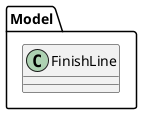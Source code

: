@startuml
'https://plantuml.com/class-diagram

package Model {
    class FinishLine {

    }
}
@enduml